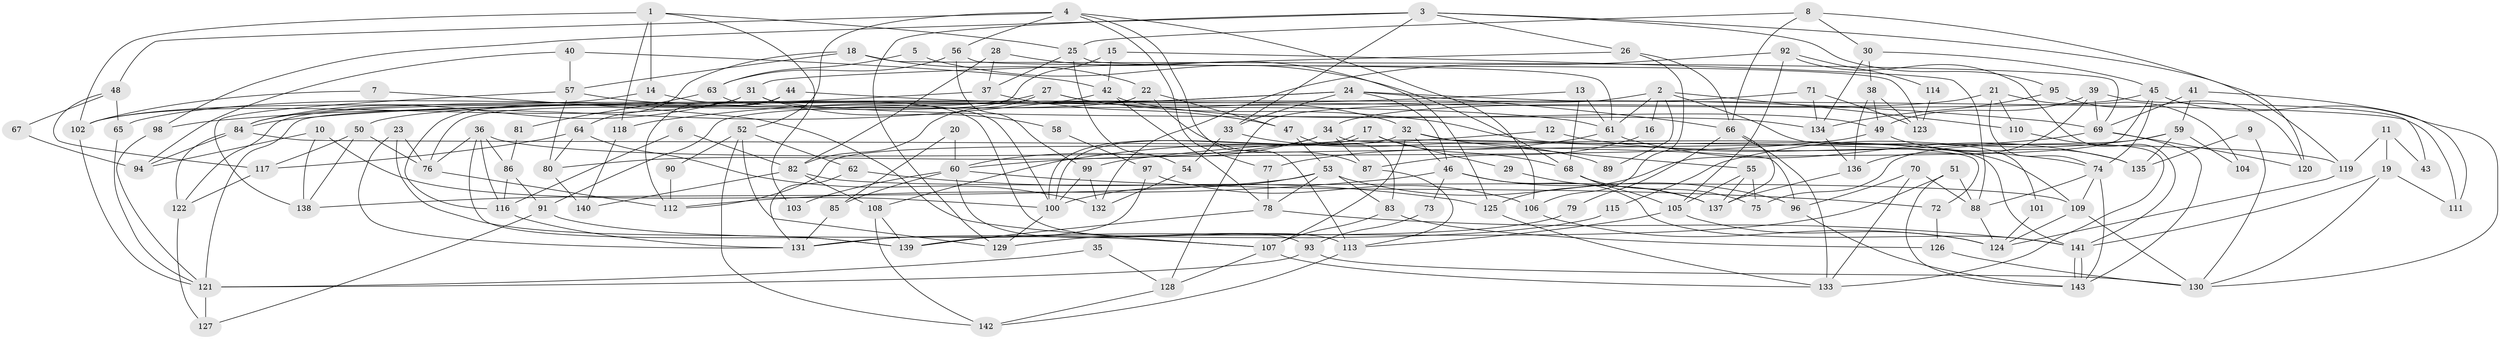 // coarse degree distribution, {5: 0.10752688172043011, 6: 0.17204301075268819, 8: 0.0967741935483871, 7: 0.11827956989247312, 2: 0.0967741935483871, 4: 0.23655913978494625, 3: 0.16129032258064516, 10: 0.010752688172043012}
// Generated by graph-tools (version 1.1) at 2025/52/02/27/25 19:52:09]
// undirected, 143 vertices, 286 edges
graph export_dot {
graph [start="1"]
  node [color=gray90,style=filled];
  1;
  2;
  3;
  4;
  5;
  6;
  7;
  8;
  9;
  10;
  11;
  12;
  13;
  14;
  15;
  16;
  17;
  18;
  19;
  20;
  21;
  22;
  23;
  24;
  25;
  26;
  27;
  28;
  29;
  30;
  31;
  32;
  33;
  34;
  35;
  36;
  37;
  38;
  39;
  40;
  41;
  42;
  43;
  44;
  45;
  46;
  47;
  48;
  49;
  50;
  51;
  52;
  53;
  54;
  55;
  56;
  57;
  58;
  59;
  60;
  61;
  62;
  63;
  64;
  65;
  66;
  67;
  68;
  69;
  70;
  71;
  72;
  73;
  74;
  75;
  76;
  77;
  78;
  79;
  80;
  81;
  82;
  83;
  84;
  85;
  86;
  87;
  88;
  89;
  90;
  91;
  92;
  93;
  94;
  95;
  96;
  97;
  98;
  99;
  100;
  101;
  102;
  103;
  104;
  105;
  106;
  107;
  108;
  109;
  110;
  111;
  112;
  113;
  114;
  115;
  116;
  117;
  118;
  119;
  120;
  121;
  122;
  123;
  124;
  125;
  126;
  127;
  128;
  129;
  130;
  131;
  132;
  133;
  134;
  135;
  136;
  137;
  138;
  139;
  140;
  141;
  142;
  143;
  1 -- 118;
  1 -- 102;
  1 -- 14;
  1 -- 25;
  1 -- 103;
  2 -- 61;
  2 -- 110;
  2 -- 16;
  2 -- 89;
  2 -- 101;
  2 -- 128;
  3 -- 26;
  3 -- 129;
  3 -- 33;
  3 -- 95;
  3 -- 98;
  3 -- 119;
  4 -- 56;
  4 -- 77;
  4 -- 48;
  4 -- 52;
  4 -- 106;
  4 -- 113;
  5 -- 63;
  5 -- 68;
  6 -- 82;
  6 -- 116;
  7 -- 102;
  7 -- 107;
  8 -- 30;
  8 -- 66;
  8 -- 25;
  8 -- 120;
  9 -- 130;
  9 -- 135;
  10 -- 100;
  10 -- 138;
  10 -- 94;
  11 -- 19;
  11 -- 119;
  11 -- 43;
  12 -- 108;
  12 -- 74;
  13 -- 84;
  13 -- 68;
  13 -- 61;
  14 -- 102;
  14 -- 113;
  15 -- 76;
  15 -- 42;
  15 -- 88;
  16 -- 87;
  17 -- 100;
  17 -- 100;
  17 -- 68;
  17 -- 29;
  18 -- 22;
  18 -- 57;
  18 -- 64;
  18 -- 69;
  19 -- 130;
  19 -- 141;
  19 -- 111;
  20 -- 60;
  20 -- 85;
  21 -- 74;
  21 -- 34;
  21 -- 104;
  21 -- 110;
  22 -- 47;
  22 -- 122;
  22 -- 87;
  23 -- 76;
  23 -- 139;
  23 -- 131;
  24 -- 46;
  24 -- 91;
  24 -- 33;
  24 -- 66;
  24 -- 111;
  24 -- 118;
  25 -- 37;
  25 -- 54;
  25 -- 123;
  26 -- 31;
  26 -- 66;
  26 -- 106;
  27 -- 109;
  27 -- 32;
  27 -- 65;
  27 -- 82;
  28 -- 82;
  28 -- 37;
  28 -- 125;
  29 -- 137;
  30 -- 45;
  30 -- 38;
  30 -- 134;
  31 -- 134;
  31 -- 84;
  31 -- 58;
  31 -- 102;
  32 -- 141;
  32 -- 55;
  32 -- 46;
  32 -- 107;
  32 -- 112;
  33 -- 54;
  33 -- 89;
  34 -- 60;
  34 -- 87;
  34 -- 72;
  34 -- 80;
  35 -- 121;
  35 -- 128;
  36 -- 119;
  36 -- 116;
  36 -- 76;
  36 -- 86;
  36 -- 139;
  37 -- 84;
  37 -- 47;
  38 -- 49;
  38 -- 136;
  38 -- 123;
  39 -- 69;
  39 -- 136;
  39 -- 43;
  39 -- 49;
  40 -- 57;
  40 -- 94;
  40 -- 42;
  41 -- 69;
  41 -- 111;
  41 -- 59;
  42 -- 78;
  42 -- 49;
  42 -- 98;
  44 -- 69;
  44 -- 112;
  44 -- 116;
  45 -- 50;
  45 -- 125;
  45 -- 74;
  45 -- 130;
  46 -- 141;
  46 -- 73;
  46 -- 112;
  46 -- 137;
  47 -- 53;
  47 -- 83;
  48 -- 65;
  48 -- 67;
  48 -- 117;
  49 -- 60;
  49 -- 135;
  50 -- 117;
  50 -- 76;
  50 -- 138;
  51 -- 143;
  51 -- 88;
  51 -- 139;
  52 -- 142;
  52 -- 62;
  52 -- 90;
  52 -- 129;
  53 -- 83;
  53 -- 100;
  53 -- 78;
  53 -- 96;
  53 -- 138;
  54 -- 132;
  55 -- 105;
  55 -- 137;
  55 -- 75;
  56 -- 99;
  56 -- 61;
  56 -- 63;
  57 -- 138;
  57 -- 80;
  57 -- 61;
  58 -- 97;
  59 -- 135;
  59 -- 75;
  59 -- 104;
  59 -- 115;
  60 -- 93;
  60 -- 72;
  60 -- 85;
  60 -- 103;
  61 -- 77;
  61 -- 135;
  62 -- 125;
  62 -- 131;
  63 -- 100;
  63 -- 81;
  64 -- 132;
  64 -- 80;
  64 -- 117;
  65 -- 121;
  66 -- 133;
  66 -- 79;
  66 -- 137;
  67 -- 94;
  68 -- 75;
  68 -- 105;
  69 -- 143;
  69 -- 99;
  69 -- 120;
  70 -- 88;
  70 -- 96;
  70 -- 133;
  71 -- 134;
  71 -- 123;
  71 -- 121;
  72 -- 126;
  73 -- 93;
  74 -- 88;
  74 -- 109;
  74 -- 143;
  76 -- 112;
  77 -- 78;
  78 -- 139;
  78 -- 141;
  79 -- 129;
  80 -- 140;
  81 -- 86;
  82 -- 109;
  82 -- 108;
  82 -- 140;
  83 -- 107;
  83 -- 126;
  84 -- 96;
  84 -- 122;
  84 -- 94;
  85 -- 131;
  86 -- 116;
  86 -- 91;
  87 -- 113;
  88 -- 124;
  90 -- 112;
  91 -- 107;
  91 -- 127;
  92 -- 105;
  92 -- 141;
  92 -- 114;
  92 -- 132;
  93 -- 130;
  93 -- 121;
  95 -- 120;
  95 -- 134;
  96 -- 143;
  97 -- 131;
  97 -- 106;
  98 -- 121;
  99 -- 132;
  99 -- 100;
  100 -- 129;
  101 -- 124;
  102 -- 121;
  105 -- 113;
  105 -- 124;
  106 -- 124;
  107 -- 128;
  107 -- 133;
  108 -- 139;
  108 -- 142;
  109 -- 130;
  109 -- 124;
  110 -- 133;
  113 -- 142;
  114 -- 123;
  115 -- 131;
  116 -- 131;
  117 -- 122;
  118 -- 140;
  119 -- 124;
  121 -- 127;
  122 -- 127;
  125 -- 133;
  126 -- 130;
  128 -- 142;
  134 -- 136;
  136 -- 137;
  141 -- 143;
  141 -- 143;
}
